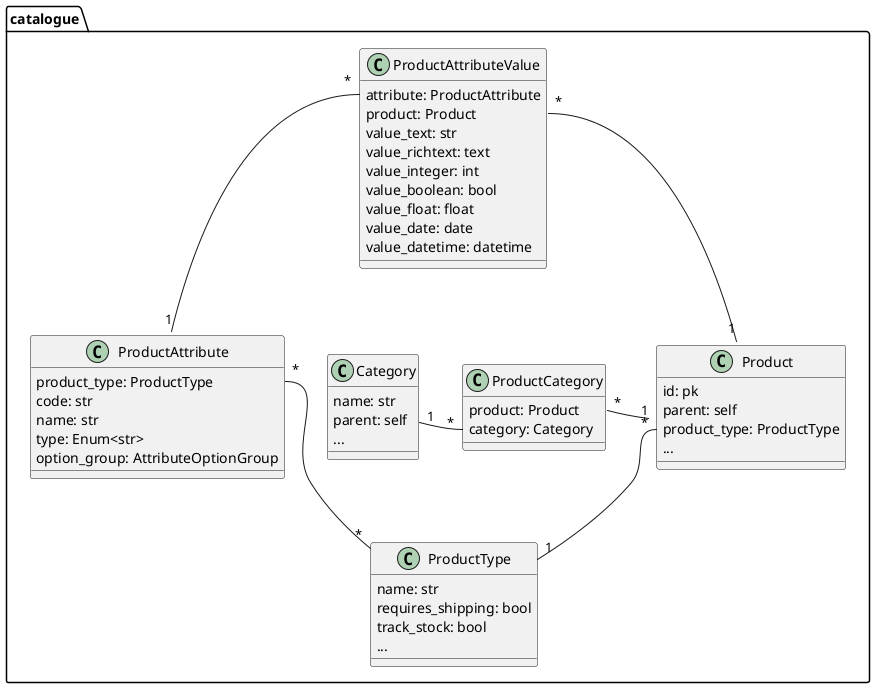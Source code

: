 @startuml
'https://plantuml.com/class-diagram


package catalogue{
    class Product{
        id: pk
        parent: self
        product_type: ProductType
        ...
    }
    class ProductAttribute{
        product_type: ProductType
        code: str
        name: str
        type: Enum<str>
        option_group: AttributeOptionGroup
    }
    class ProductAttributeValue{
        attribute: ProductAttribute
        product: Product
        value_text: str
        value_richtext: text
        value_integer: int
        value_boolean: bool
        value_float: float
        value_date: date
        value_datetime: datetime
    }
    class ProductType{
        name: str
        requires_shipping: bool
        track_stock: bool
        ...
    }
    class Category{
        name: str
        parent: self
        ...
    }
    class ProductCategory{
        product: Product
        category: Category
    }

    Product::product_type "*"--"1" ProductType
    ProductAttribute::product_type "*"--"*" ProductType
    ProductAttributeValue::product "*"--"1" Product
    ProductAttributeValue::attribute "*"--"1" ProductAttribute
    ProductCategory::category "*" -left- "1" Category
    ProductCategory::product "*" -right- "1" Product
}


@enduml
